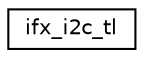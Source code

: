 digraph "Graphical Class Hierarchy"
{
 // LATEX_PDF_SIZE
  edge [fontname="Helvetica",fontsize="10",labelfontname="Helvetica",labelfontsize="10"];
  node [fontname="Helvetica",fontsize="10",shape=record];
  rankdir="LR";
  Node0 [label="ifx_i2c_tl",height=0.2,width=0.4,color="black", fillcolor="white", style="filled",URL="$d5/d5f/structifx__i2c__tl.html",tooltip="Transport layer structure."];
}
